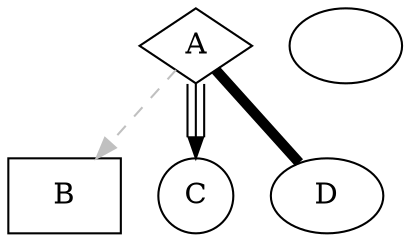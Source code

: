 digraph test1 {

  A [shape=diamond]
  B [shape=box]
  C [shape=circle]

  A -> B [style=dashed, color=grey]
  A -> C [color="black:invis:black:invis:black"]
  A -> D [penwidth=5, arrowhead=none] 

}
